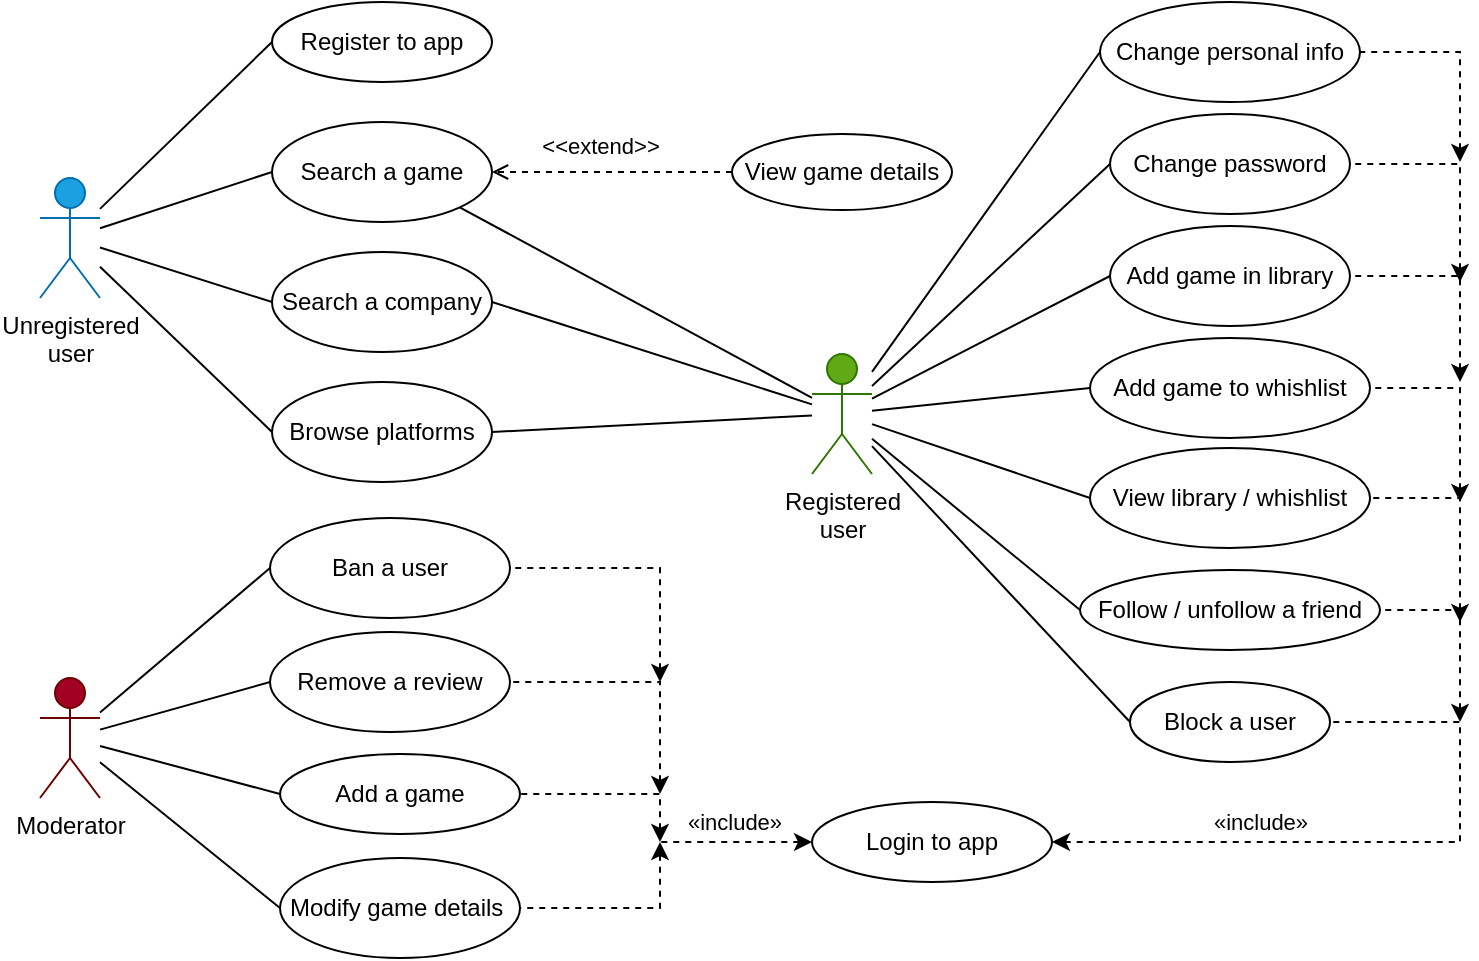<mxfile>
    <diagram name="Pagina-1" id="CpfnppU9-VtZ_XKb45yN">
        <mxGraphModel dx="1155" dy="749" grid="1" gridSize="10" guides="1" tooltips="1" connect="1" arrows="1" fold="1" page="1" pageScale="1" pageWidth="1654" pageHeight="1169" math="0" shadow="0">
            <root>
                <mxCell id="0"/>
                <mxCell id="1" parent="0"/>
                <mxCell id="Bf5LCouzRFLms9WQWrtb-1" value="&lt;font color=&quot;#000000&quot;&gt;Registered&lt;br&gt;user&lt;/font&gt;" style="shape=umlActor;verticalLabelPosition=bottom;verticalAlign=top;html=1;outlineConnect=0;fillColor=#60a917;fontColor=#ffffff;strokeColor=#2D7600;" parent="1" vertex="1">
                    <mxGeometry x="836" y="496" width="30" height="60" as="geometry"/>
                </mxCell>
                <mxCell id="Bf5LCouzRFLms9WQWrtb-2" value="&lt;font color=&quot;#000000&quot;&gt;Unregistered &lt;br&gt;user&lt;/font&gt;" style="shape=umlActor;verticalLabelPosition=bottom;verticalAlign=top;html=1;outlineConnect=0;fillColor=#1ba1e2;fontColor=#ffffff;strokeColor=#006EAF;" parent="1" vertex="1">
                    <mxGeometry x="450" y="408" width="30" height="60" as="geometry"/>
                </mxCell>
                <mxCell id="Bf5LCouzRFLms9WQWrtb-3" value="&lt;font color=&quot;#000000&quot;&gt;Moderator&lt;/font&gt;" style="shape=umlActor;verticalLabelPosition=bottom;verticalAlign=top;html=1;outlineConnect=0;fillColor=#a20025;fontColor=#ffffff;strokeColor=#6F0000;" parent="1" vertex="1">
                    <mxGeometry x="450" y="658" width="30" height="60" as="geometry"/>
                </mxCell>
                <mxCell id="Bf5LCouzRFLms9WQWrtb-4" value="" style="endArrow=none;html=1;rounded=0;entryX=0;entryY=0.5;entryDx=0;entryDy=0;" parent="1" source="Bf5LCouzRFLms9WQWrtb-2" target="Bf5LCouzRFLms9WQWrtb-5" edge="1">
                    <mxGeometry width="50" height="50" relative="1" as="geometry">
                        <mxPoint x="516" y="370" as="sourcePoint"/>
                        <mxPoint x="566" y="340" as="targetPoint"/>
                    </mxGeometry>
                </mxCell>
                <mxCell id="Bf5LCouzRFLms9WQWrtb-5" value="Register to app" style="ellipse;whiteSpace=wrap;html=1;" parent="1" vertex="1">
                    <mxGeometry x="566" y="320" width="110" height="40" as="geometry"/>
                </mxCell>
                <mxCell id="Bf5LCouzRFLms9WQWrtb-6" value="" style="endArrow=none;html=1;rounded=0;entryX=0;entryY=0.5;entryDx=0;entryDy=0;" parent="1" source="Bf5LCouzRFLms9WQWrtb-2" target="Bf5LCouzRFLms9WQWrtb-7" edge="1">
                    <mxGeometry width="50" height="50" relative="1" as="geometry">
                        <mxPoint x="516" y="370" as="sourcePoint"/>
                        <mxPoint x="576" y="410" as="targetPoint"/>
                    </mxGeometry>
                </mxCell>
                <mxCell id="Bf5LCouzRFLms9WQWrtb-7" value="Search a game" style="ellipse;whiteSpace=wrap;html=1;" parent="1" vertex="1">
                    <mxGeometry x="566" y="380" width="110" height="50" as="geometry"/>
                </mxCell>
                <mxCell id="Bf5LCouzRFLms9WQWrtb-9" value="" style="endArrow=none;html=1;rounded=0;entryX=0;entryY=0.5;entryDx=0;entryDy=0;" parent="1" source="Bf5LCouzRFLms9WQWrtb-2" target="Bf5LCouzRFLms9WQWrtb-10" edge="1">
                    <mxGeometry width="50" height="50" relative="1" as="geometry">
                        <mxPoint x="516" y="370" as="sourcePoint"/>
                        <mxPoint x="576" y="480" as="targetPoint"/>
                    </mxGeometry>
                </mxCell>
                <mxCell id="Bf5LCouzRFLms9WQWrtb-10" value="Search a company" style="ellipse;whiteSpace=wrap;html=1;" parent="1" vertex="1">
                    <mxGeometry x="566" y="445" width="110" height="50" as="geometry"/>
                </mxCell>
                <mxCell id="Bf5LCouzRFLms9WQWrtb-11" value="Browse platforms" style="ellipse;whiteSpace=wrap;html=1;" parent="1" vertex="1">
                    <mxGeometry x="566" y="510" width="110" height="50" as="geometry"/>
                </mxCell>
                <mxCell id="Bf5LCouzRFLms9WQWrtb-12" value="" style="endArrow=none;html=1;rounded=0;exitX=0;exitY=0.5;exitDx=0;exitDy=0;" parent="1" source="Bf5LCouzRFLms9WQWrtb-11" target="Bf5LCouzRFLms9WQWrtb-2" edge="1">
                    <mxGeometry width="50" height="50" relative="1" as="geometry">
                        <mxPoint x="506" y="520" as="sourcePoint"/>
                        <mxPoint x="516" y="370" as="targetPoint"/>
                    </mxGeometry>
                </mxCell>
                <mxCell id="Bf5LCouzRFLms9WQWrtb-13" value="&amp;lt;&amp;lt;extend&amp;gt;&amp;gt;" style="html=1;verticalAlign=bottom;labelBackgroundColor=none;endArrow=open;endFill=0;dashed=1;rounded=0;entryX=1;entryY=0.5;entryDx=0;entryDy=0;exitX=0;exitY=0.5;exitDx=0;exitDy=0;" parent="1" source="Bf5LCouzRFLms9WQWrtb-14" target="Bf5LCouzRFLms9WQWrtb-7" edge="1">
                    <mxGeometry x="0.104" y="-4" width="160" relative="1" as="geometry">
                        <mxPoint x="756" y="380" as="sourcePoint"/>
                        <mxPoint x="706" y="390" as="targetPoint"/>
                        <mxPoint as="offset"/>
                    </mxGeometry>
                </mxCell>
                <mxCell id="Bf5LCouzRFLms9WQWrtb-14" value="View game details" style="ellipse;whiteSpace=wrap;html=1;" parent="1" vertex="1">
                    <mxGeometry x="796" y="386" width="110" height="38" as="geometry"/>
                </mxCell>
                <mxCell id="Bf5LCouzRFLms9WQWrtb-15" value="" style="endArrow=none;html=1;rounded=0;entryX=0;entryY=0.5;entryDx=0;entryDy=0;" parent="1" source="Bf5LCouzRFLms9WQWrtb-3" target="Bf5LCouzRFLms9WQWrtb-16" edge="1">
                    <mxGeometry width="50" height="50" relative="1" as="geometry">
                        <mxPoint x="500" y="628" as="sourcePoint"/>
                        <mxPoint x="550" y="618" as="targetPoint"/>
                    </mxGeometry>
                </mxCell>
                <mxCell id="Bf5LCouzRFLms9WQWrtb-16" value="Ban a user" style="ellipse;whiteSpace=wrap;html=1;" parent="1" vertex="1">
                    <mxGeometry x="565" y="578" width="120" height="50" as="geometry"/>
                </mxCell>
                <mxCell id="Bf5LCouzRFLms9WQWrtb-17" value="" style="endArrow=none;html=1;rounded=0;entryX=0;entryY=0.5;entryDx=0;entryDy=0;" parent="1" source="Bf5LCouzRFLms9WQWrtb-3" target="Bf5LCouzRFLms9WQWrtb-18" edge="1">
                    <mxGeometry width="50" height="50" relative="1" as="geometry">
                        <mxPoint x="500" y="628" as="sourcePoint"/>
                        <mxPoint x="550" y="668" as="targetPoint"/>
                    </mxGeometry>
                </mxCell>
                <mxCell id="Bf5LCouzRFLms9WQWrtb-18" value="Remove a review" style="ellipse;whiteSpace=wrap;html=1;" parent="1" vertex="1">
                    <mxGeometry x="565" y="635" width="120" height="50" as="geometry"/>
                </mxCell>
                <mxCell id="Bf5LCouzRFLms9WQWrtb-20" value="Change personal info" style="ellipse;whiteSpace=wrap;html=1;" parent="1" vertex="1">
                    <mxGeometry x="980" y="320" width="130" height="50" as="geometry"/>
                </mxCell>
                <mxCell id="Bf5LCouzRFLms9WQWrtb-22" value="Change password" style="ellipse;whiteSpace=wrap;html=1;" parent="1" vertex="1">
                    <mxGeometry x="985" y="376" width="120" height="50" as="geometry"/>
                </mxCell>
                <mxCell id="Bf5LCouzRFLms9WQWrtb-27" value="" style="endArrow=none;html=1;rounded=0;exitX=1;exitY=1;exitDx=0;exitDy=0;" parent="1" source="Bf5LCouzRFLms9WQWrtb-7" target="Bf5LCouzRFLms9WQWrtb-1" edge="1">
                    <mxGeometry width="50" height="50" relative="1" as="geometry">
                        <mxPoint x="666.005" y="414.996" as="sourcePoint"/>
                        <mxPoint x="922" y="442.37" as="targetPoint"/>
                    </mxGeometry>
                </mxCell>
                <mxCell id="Bf5LCouzRFLms9WQWrtb-28" value="" style="endArrow=none;html=1;rounded=0;exitX=1;exitY=0.5;exitDx=0;exitDy=0;" parent="1" source="Bf5LCouzRFLms9WQWrtb-10" target="Bf5LCouzRFLms9WQWrtb-1" edge="1">
                    <mxGeometry width="50" height="50" relative="1" as="geometry">
                        <mxPoint x="846" y="520" as="sourcePoint"/>
                        <mxPoint x="926" y="450" as="targetPoint"/>
                    </mxGeometry>
                </mxCell>
                <mxCell id="Bf5LCouzRFLms9WQWrtb-29" value="" style="endArrow=none;html=1;rounded=0;exitX=1;exitY=0.5;exitDx=0;exitDy=0;" parent="1" source="Bf5LCouzRFLms9WQWrtb-11" target="Bf5LCouzRFLms9WQWrtb-1" edge="1">
                    <mxGeometry width="50" height="50" relative="1" as="geometry">
                        <mxPoint x="716" y="540" as="sourcePoint"/>
                        <mxPoint x="926" y="450" as="targetPoint"/>
                    </mxGeometry>
                </mxCell>
                <mxCell id="Bf5LCouzRFLms9WQWrtb-31" value="Add game in library" style="ellipse;whiteSpace=wrap;html=1;" parent="1" vertex="1">
                    <mxGeometry x="985" y="432" width="120" height="50" as="geometry"/>
                </mxCell>
                <mxCell id="Bf5LCouzRFLms9WQWrtb-34" value="Add game to whishlist" style="ellipse;whiteSpace=wrap;html=1;" parent="1" vertex="1">
                    <mxGeometry x="975" y="488" width="140" height="50" as="geometry"/>
                </mxCell>
                <mxCell id="Bf5LCouzRFLms9WQWrtb-37" value="View library / whishlist" style="ellipse;whiteSpace=wrap;html=1;" parent="1" vertex="1">
                    <mxGeometry x="975" y="543" width="140" height="50" as="geometry"/>
                </mxCell>
                <mxCell id="Bf5LCouzRFLms9WQWrtb-39" value="Follow / unfollow a friend" style="ellipse;whiteSpace=wrap;html=1;" parent="1" vertex="1">
                    <mxGeometry x="970" y="604" width="150" height="40" as="geometry"/>
                </mxCell>
                <mxCell id="Bf5LCouzRFLms9WQWrtb-44" value="Block a user" style="ellipse;whiteSpace=wrap;html=1;" parent="1" vertex="1">
                    <mxGeometry x="995" y="660" width="100" height="40" as="geometry"/>
                </mxCell>
                <mxCell id="Bf5LCouzRFLms9WQWrtb-45" value="Add a game" style="ellipse;whiteSpace=wrap;html=1;" parent="1" vertex="1">
                    <mxGeometry x="570" y="696" width="120" height="40" as="geometry"/>
                </mxCell>
                <mxCell id="Bf5LCouzRFLms9WQWrtb-46" value="Modify game details&amp;nbsp;" style="ellipse;whiteSpace=wrap;html=1;" parent="1" vertex="1">
                    <mxGeometry x="570" y="748" width="120" height="50" as="geometry"/>
                </mxCell>
                <mxCell id="Bf5LCouzRFLms9WQWrtb-47" value="" style="endArrow=none;html=1;rounded=0;entryX=0;entryY=0.5;entryDx=0;entryDy=0;" parent="1" source="Bf5LCouzRFLms9WQWrtb-3" target="Bf5LCouzRFLms9WQWrtb-45" edge="1">
                    <mxGeometry width="50" height="50" relative="1" as="geometry">
                        <mxPoint x="500" y="628" as="sourcePoint"/>
                        <mxPoint x="550" y="698" as="targetPoint"/>
                    </mxGeometry>
                </mxCell>
                <mxCell id="Bf5LCouzRFLms9WQWrtb-48" value="" style="endArrow=none;html=1;rounded=0;entryX=0;entryY=0.5;entryDx=0;entryDy=0;" parent="1" source="Bf5LCouzRFLms9WQWrtb-3" target="Bf5LCouzRFLms9WQWrtb-46" edge="1">
                    <mxGeometry width="50" height="50" relative="1" as="geometry">
                        <mxPoint x="500" y="628" as="sourcePoint"/>
                        <mxPoint x="480" y="698" as="targetPoint"/>
                    </mxGeometry>
                </mxCell>
                <mxCell id="2" value="Login to app" style="ellipse;whiteSpace=wrap;html=1;" parent="1" vertex="1">
                    <mxGeometry x="836" y="720" width="120" height="40" as="geometry"/>
                </mxCell>
                <mxCell id="4" value="" style="endArrow=none;html=1;rounded=0;entryX=1;entryY=0.5;entryDx=0;entryDy=0;endFill=0;startArrow=classic;startFill=1;dashed=1;" parent="1" edge="1" target="Bf5LCouzRFLms9WQWrtb-20">
                    <mxGeometry width="50" height="50" relative="1" as="geometry">
                        <mxPoint x="1160" y="400" as="sourcePoint"/>
                        <mxPoint x="1027.0" y="393" as="targetPoint"/>
                        <Array as="points">
                            <mxPoint x="1160" y="345"/>
                        </Array>
                    </mxGeometry>
                </mxCell>
                <mxCell id="18" value="" style="endArrow=none;html=1;rounded=0;entryX=1;entryY=0.5;entryDx=0;entryDy=0;endFill=0;startArrow=classic;startFill=1;dashed=1;" parent="1" target="Bf5LCouzRFLms9WQWrtb-22" edge="1">
                    <mxGeometry width="50" height="50" relative="1" as="geometry">
                        <mxPoint x="1160" y="460" as="sourcePoint"/>
                        <mxPoint x="1037.0" y="403" as="targetPoint"/>
                        <Array as="points">
                            <mxPoint x="1160" y="401"/>
                        </Array>
                    </mxGeometry>
                </mxCell>
                <mxCell id="20" value="" style="endArrow=none;html=1;rounded=0;entryX=1;entryY=0.5;entryDx=0;entryDy=0;endFill=0;startArrow=classic;startFill=1;dashed=1;" parent="1" target="Bf5LCouzRFLms9WQWrtb-31" edge="1">
                    <mxGeometry width="50" height="50" relative="1" as="geometry">
                        <mxPoint x="1160" y="510" as="sourcePoint"/>
                        <mxPoint x="1047.0" y="413" as="targetPoint"/>
                        <Array as="points">
                            <mxPoint x="1160" y="457"/>
                        </Array>
                    </mxGeometry>
                </mxCell>
                <mxCell id="22" value="" style="endArrow=none;html=1;rounded=0;entryX=1;entryY=0.5;entryDx=0;entryDy=0;endFill=0;startArrow=classic;startFill=1;dashed=1;" parent="1" target="Bf5LCouzRFLms9WQWrtb-34" edge="1">
                    <mxGeometry width="50" height="50" relative="1" as="geometry">
                        <mxPoint x="1160" y="570" as="sourcePoint"/>
                        <mxPoint x="1057.0" y="423" as="targetPoint"/>
                        <Array as="points">
                            <mxPoint x="1160" y="513"/>
                        </Array>
                    </mxGeometry>
                </mxCell>
                <mxCell id="24" value="" style="endArrow=none;html=1;rounded=0;endFill=0;startArrow=classic;startFill=1;dashed=1;entryX=1;entryY=0.5;entryDx=0;entryDy=0;" parent="1" target="Bf5LCouzRFLms9WQWrtb-37" edge="1">
                    <mxGeometry width="50" height="50" relative="1" as="geometry">
                        <mxPoint x="1160" y="630" as="sourcePoint"/>
                        <mxPoint x="1067.0" y="433" as="targetPoint"/>
                        <Array as="points">
                            <mxPoint x="1160" y="568"/>
                        </Array>
                    </mxGeometry>
                </mxCell>
                <mxCell id="26" value="" style="endArrow=none;html=1;rounded=0;entryX=1;entryY=0.5;entryDx=0;entryDy=0;endFill=0;startArrow=classic;startFill=1;dashed=1;" parent="1" target="Bf5LCouzRFLms9WQWrtb-39" edge="1">
                    <mxGeometry width="50" height="50" relative="1" as="geometry">
                        <mxPoint x="1160" y="680" as="sourcePoint"/>
                        <mxPoint x="1077.0" y="443" as="targetPoint"/>
                        <Array as="points">
                            <mxPoint x="1160" y="624"/>
                        </Array>
                    </mxGeometry>
                </mxCell>
                <mxCell id="28" value="" style="endArrow=none;html=1;rounded=0;entryX=1;entryY=0.5;entryDx=0;entryDy=0;endFill=0;startArrow=classic;startFill=1;dashed=1;exitX=1;exitY=0.5;exitDx=0;exitDy=0;" parent="1" source="2" target="Bf5LCouzRFLms9WQWrtb-44" edge="1">
                    <mxGeometry width="50" height="50" relative="1" as="geometry">
                        <mxPoint x="980" y="750" as="sourcePoint"/>
                        <mxPoint x="1087.0" y="453" as="targetPoint"/>
                        <Array as="points">
                            <mxPoint x="1160" y="740"/>
                            <mxPoint x="1160" y="680"/>
                        </Array>
                    </mxGeometry>
                </mxCell>
                <mxCell id="29" value="«include»" style="edgeLabel;html=1;align=center;verticalAlign=middle;resizable=0;points=[];fontColor=#000000;rotation=0;" parent="28" vertex="1" connectable="0">
                    <mxGeometry x="-0.168" relative="1" as="geometry">
                        <mxPoint x="-33" y="-10" as="offset"/>
                    </mxGeometry>
                </mxCell>
                <mxCell id="47" style="edgeStyle=none;html=1;exitX=0;exitY=0.5;exitDx=0;exitDy=0;fontColor=#000000;endArrow=none;endFill=0;" edge="1" parent="1" source="Bf5LCouzRFLms9WQWrtb-20" target="Bf5LCouzRFLms9WQWrtb-1">
                    <mxGeometry relative="1" as="geometry">
                        <mxPoint x="1107.0" y="406" as="sourcePoint"/>
                        <mxPoint x="950" y="584.907" as="targetPoint"/>
                    </mxGeometry>
                </mxCell>
                <mxCell id="48" style="edgeStyle=none;html=1;exitX=0;exitY=0.5;exitDx=0;exitDy=0;fontColor=#000000;endArrow=none;endFill=0;" edge="1" parent="1" source="Bf5LCouzRFLms9WQWrtb-22" target="Bf5LCouzRFLms9WQWrtb-1">
                    <mxGeometry relative="1" as="geometry">
                        <mxPoint x="1180" y="465" as="sourcePoint"/>
                        <mxPoint x="876" y="532.661" as="targetPoint"/>
                    </mxGeometry>
                </mxCell>
                <mxCell id="49" style="edgeStyle=none;html=1;exitX=0;exitY=0.5;exitDx=0;exitDy=0;fontColor=#000000;endArrow=none;endFill=0;" edge="1" parent="1" source="Bf5LCouzRFLms9WQWrtb-31" target="Bf5LCouzRFLms9WQWrtb-1">
                    <mxGeometry relative="1" as="geometry">
                        <mxPoint x="1185" y="529" as="sourcePoint"/>
                        <mxPoint x="876" y="535.676" as="targetPoint"/>
                    </mxGeometry>
                </mxCell>
                <mxCell id="50" style="edgeStyle=none;html=1;exitX=0;exitY=0.5;exitDx=0;exitDy=0;fontColor=#000000;endArrow=none;endFill=0;" edge="1" parent="1" source="Bf5LCouzRFLms9WQWrtb-34" target="Bf5LCouzRFLms9WQWrtb-1">
                    <mxGeometry relative="1" as="geometry">
                        <mxPoint x="1195" y="539" as="sourcePoint"/>
                        <mxPoint x="886" y="545.676" as="targetPoint"/>
                    </mxGeometry>
                </mxCell>
                <mxCell id="51" style="edgeStyle=none;html=1;exitX=0;exitY=0.5;exitDx=0;exitDy=0;fontColor=#000000;endArrow=none;endFill=0;" edge="1" parent="1" source="Bf5LCouzRFLms9WQWrtb-37" target="Bf5LCouzRFLms9WQWrtb-1">
                    <mxGeometry relative="1" as="geometry">
                        <mxPoint x="1205" y="549" as="sourcePoint"/>
                        <mxPoint x="896" y="555.676" as="targetPoint"/>
                    </mxGeometry>
                </mxCell>
                <mxCell id="52" style="edgeStyle=none;html=1;exitX=0;exitY=0.5;exitDx=0;exitDy=0;fontColor=#000000;endArrow=none;endFill=0;" edge="1" parent="1" source="Bf5LCouzRFLms9WQWrtb-39" target="Bf5LCouzRFLms9WQWrtb-1">
                    <mxGeometry relative="1" as="geometry">
                        <mxPoint x="1215" y="559" as="sourcePoint"/>
                        <mxPoint x="906" y="565.676" as="targetPoint"/>
                    </mxGeometry>
                </mxCell>
                <mxCell id="53" style="edgeStyle=none;html=1;exitX=0;exitY=0.5;exitDx=0;exitDy=0;fontColor=#000000;endArrow=none;endFill=0;" edge="1" parent="1" source="Bf5LCouzRFLms9WQWrtb-44" target="Bf5LCouzRFLms9WQWrtb-1">
                    <mxGeometry relative="1" as="geometry">
                        <mxPoint x="1225" y="569" as="sourcePoint"/>
                        <mxPoint x="916" y="575.676" as="targetPoint"/>
                    </mxGeometry>
                </mxCell>
                <mxCell id="54" value="" style="endArrow=none;html=1;rounded=0;endFill=0;startArrow=classic;startFill=1;dashed=1;exitX=0;exitY=0.5;exitDx=0;exitDy=0;" edge="1" parent="1" source="2">
                    <mxGeometry width="50" height="50" relative="1" as="geometry">
                        <mxPoint x="749.0" y="850" as="sourcePoint"/>
                        <mxPoint x="760" y="740" as="targetPoint"/>
                        <Array as="points">
                            <mxPoint x="760" y="740"/>
                        </Array>
                    </mxGeometry>
                </mxCell>
                <mxCell id="55" value="«include»" style="edgeLabel;html=1;align=center;verticalAlign=middle;resizable=0;points=[];fontColor=#000000;rotation=0;" vertex="1" connectable="0" parent="54">
                    <mxGeometry x="-0.168" relative="1" as="geometry">
                        <mxPoint x="-8" y="-10" as="offset"/>
                    </mxGeometry>
                </mxCell>
                <mxCell id="56" value="" style="endArrow=none;html=1;rounded=0;entryX=1;entryY=0.5;entryDx=0;entryDy=0;endFill=0;startArrow=classic;startFill=1;dashed=1;" edge="1" parent="1" target="Bf5LCouzRFLms9WQWrtb-45">
                    <mxGeometry width="50" height="50" relative="1" as="geometry">
                        <mxPoint x="760" y="740" as="sourcePoint"/>
                        <mxPoint x="720" y="652" as="targetPoint"/>
                        <Array as="points">
                            <mxPoint x="760" y="716"/>
                        </Array>
                    </mxGeometry>
                </mxCell>
                <mxCell id="57" value="" style="endArrow=none;html=1;rounded=0;entryX=1;entryY=0.5;entryDx=0;entryDy=0;endFill=0;startArrow=classic;startFill=1;dashed=1;" edge="1" parent="1" target="Bf5LCouzRFLms9WQWrtb-18">
                    <mxGeometry width="50" height="50" relative="1" as="geometry">
                        <mxPoint x="760" y="716" as="sourcePoint"/>
                        <mxPoint x="720" y="660" as="targetPoint"/>
                        <Array as="points">
                            <mxPoint x="760" y="660"/>
                        </Array>
                    </mxGeometry>
                </mxCell>
                <mxCell id="58" value="" style="endArrow=none;html=1;rounded=0;entryX=1;entryY=0.5;entryDx=0;entryDy=0;endFill=0;startArrow=classic;startFill=1;dashed=1;" edge="1" parent="1" target="Bf5LCouzRFLms9WQWrtb-16">
                    <mxGeometry width="50" height="50" relative="1" as="geometry">
                        <mxPoint x="760" y="660" as="sourcePoint"/>
                        <mxPoint x="720" y="604" as="targetPoint"/>
                        <Array as="points">
                            <mxPoint x="760" y="603"/>
                        </Array>
                    </mxGeometry>
                </mxCell>
                <mxCell id="59" value="" style="endArrow=none;html=1;rounded=0;entryX=1;entryY=0.5;entryDx=0;entryDy=0;endFill=0;startArrow=classic;startFill=1;dashed=1;" edge="1" parent="1" target="Bf5LCouzRFLms9WQWrtb-46">
                    <mxGeometry width="50" height="50" relative="1" as="geometry">
                        <mxPoint x="760" y="740" as="sourcePoint"/>
                        <mxPoint x="750" y="790" as="targetPoint"/>
                        <Array as="points">
                            <mxPoint x="760" y="773"/>
                        </Array>
                    </mxGeometry>
                </mxCell>
            </root>
        </mxGraphModel>
    </diagram>
</mxfile>
